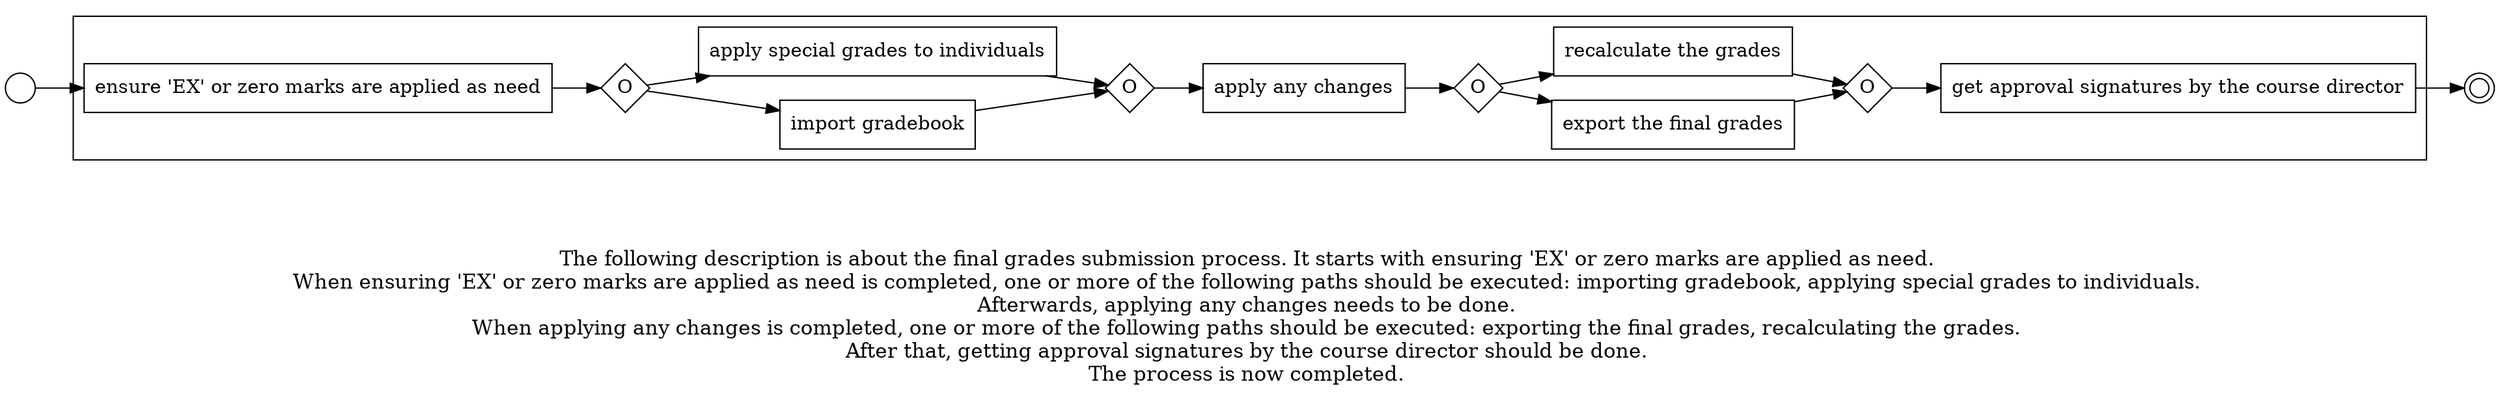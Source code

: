 digraph "final grades submission process_182" {
	graph [rankdir=LR]
	START_NODE [label="" shape=circle width=0.3]
	subgraph CLUSTER_0 {
		"ensure 'EX' or zero marks are applied as need" [shape=box]
		"OR_SPLIT--2. Apply special grades or criteria_NL62" [label=O fixedsize=true shape=diamond width=0.5]
		"ensure 'EX' or zero marks are applied as need" -> "OR_SPLIT--2. Apply special grades or criteria_NL62"
		"import gradebook" [shape=box]
		"OR_SPLIT--2. Apply special grades or criteria_NL62" -> "import gradebook"
		"apply special grades to individuals" [shape=box]
		"OR_SPLIT--2. Apply special grades or criteria_NL62" -> "apply special grades to individuals"
		"OR_JOIN--2. Apply special grades or criteria_NL62" [label=O fixedsize=true shape=diamond width=0.5]
		"import gradebook" -> "OR_JOIN--2. Apply special grades or criteria_NL62"
		"apply special grades to individuals" -> "OR_JOIN--2. Apply special grades or criteria_NL62"
		"apply any changes" [shape=box]
		"OR_JOIN--2. Apply special grades or criteria_NL62" -> "apply any changes"
		"OR_SPLIT--4. Re-calculate and get approval_CB6E" [label=O fixedsize=true shape=diamond width=0.5]
		"apply any changes" -> "OR_SPLIT--4. Re-calculate and get approval_CB6E"
		"export the final grades" [shape=box]
		"OR_SPLIT--4. Re-calculate and get approval_CB6E" -> "export the final grades"
		"recalculate the grades" [shape=box]
		"OR_SPLIT--4. Re-calculate and get approval_CB6E" -> "recalculate the grades"
		"OR_JOIN--4. Re-calculate and get approval_CB6E" [label=O fixedsize=true shape=diamond width=0.5]
		"export the final grades" -> "OR_JOIN--4. Re-calculate and get approval_CB6E"
		"recalculate the grades" -> "OR_JOIN--4. Re-calculate and get approval_CB6E"
		"get approval signatures by the course director" [shape=box]
		"OR_JOIN--4. Re-calculate and get approval_CB6E" -> "get approval signatures by the course director"
	}
	START_NODE -> "ensure 'EX' or zero marks are applied as need"
	END_NODE [label="" shape=doublecircle width=0.2]
	"get approval signatures by the course director" -> END_NODE
	fontsize=15 label="\n\n
The following description is about the final grades submission process. It starts with ensuring 'EX' or zero marks are applied as need. 
When ensuring 'EX' or zero marks are applied as need is completed, one or more of the following paths should be executed: importing gradebook, applying special grades to individuals. 
Afterwards, applying any changes needs to be done. 
When applying any changes is completed, one or more of the following paths should be executed: exporting the final grades, recalculating the grades. 
After that, getting approval signatures by the course director should be done. 
The process is now completed. 
"
}
